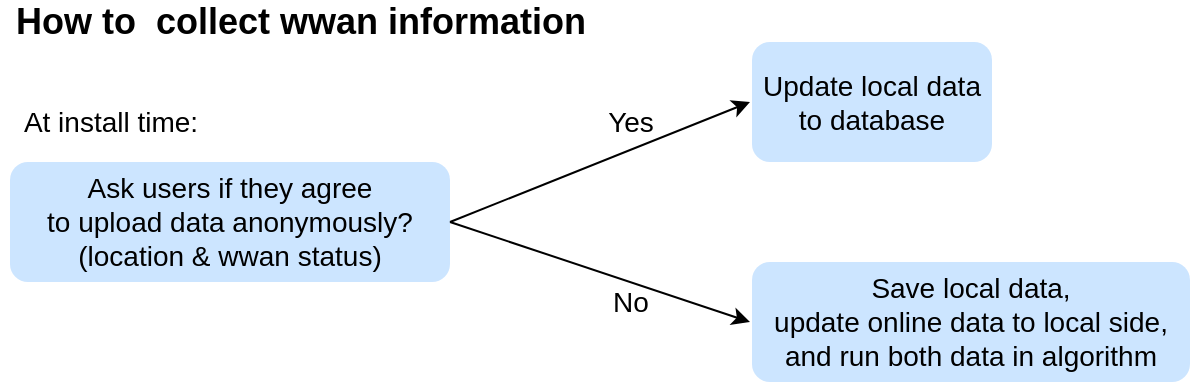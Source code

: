 <mxfile version="18.0.3" type="github">
  <diagram id="C5RBs43oDa-KdzZeNtuy" name="Page-1">
    <mxGraphModel dx="451" dy="556" grid="1" gridSize="10" guides="1" tooltips="1" connect="1" arrows="1" fold="1" page="1" pageScale="1" pageWidth="827" pageHeight="1169" math="0" shadow="0">
      <root>
        <mxCell id="WIyWlLk6GJQsqaUBKTNV-0" />
        <mxCell id="WIyWlLk6GJQsqaUBKTNV-1" parent="WIyWlLk6GJQsqaUBKTNV-0" />
        <mxCell id="WIyWlLk6GJQsqaUBKTNV-2" value="" style="rounded=0;html=1;jettySize=auto;orthogonalLoop=1;fontSize=11;endArrow=block;endFill=0;endSize=8;strokeWidth=1;shadow=0;labelBackgroundColor=none;edgeStyle=orthogonalEdgeStyle;" parent="WIyWlLk6GJQsqaUBKTNV-1" target="WIyWlLk6GJQsqaUBKTNV-6" edge="1">
          <mxGeometry relative="1" as="geometry">
            <mxPoint x="220" y="120" as="sourcePoint" />
          </mxGeometry>
        </mxCell>
        <mxCell id="WIyWlLk6GJQsqaUBKTNV-4" value="Yes" style="rounded=0;html=1;jettySize=auto;orthogonalLoop=1;fontSize=11;endArrow=block;endFill=0;endSize=8;strokeWidth=1;shadow=0;labelBackgroundColor=none;edgeStyle=orthogonalEdgeStyle;" parent="WIyWlLk6GJQsqaUBKTNV-1" target="WIyWlLk6GJQsqaUBKTNV-10" edge="1">
          <mxGeometry y="20" relative="1" as="geometry">
            <mxPoint as="offset" />
            <mxPoint x="220" y="250" as="sourcePoint" />
          </mxGeometry>
        </mxCell>
        <mxCell id="WIyWlLk6GJQsqaUBKTNV-5" value="No" style="edgeStyle=orthogonalEdgeStyle;rounded=0;html=1;jettySize=auto;orthogonalLoop=1;fontSize=11;endArrow=block;endFill=0;endSize=8;strokeWidth=1;shadow=0;labelBackgroundColor=none;" parent="WIyWlLk6GJQsqaUBKTNV-1" target="WIyWlLk6GJQsqaUBKTNV-7" edge="1">
          <mxGeometry y="10" relative="1" as="geometry">
            <mxPoint as="offset" />
            <mxPoint x="270" y="210" as="sourcePoint" />
          </mxGeometry>
        </mxCell>
        <mxCell id="WIyWlLk6GJQsqaUBKTNV-8" value="No" style="rounded=0;html=1;jettySize=auto;orthogonalLoop=1;fontSize=11;endArrow=block;endFill=0;endSize=8;strokeWidth=1;shadow=0;labelBackgroundColor=none;edgeStyle=orthogonalEdgeStyle;" parent="WIyWlLk6GJQsqaUBKTNV-1" target="WIyWlLk6GJQsqaUBKTNV-11" edge="1">
          <mxGeometry x="0.333" y="20" relative="1" as="geometry">
            <mxPoint as="offset" />
            <mxPoint x="220" y="370" as="sourcePoint" />
          </mxGeometry>
        </mxCell>
        <mxCell id="WIyWlLk6GJQsqaUBKTNV-9" value="Yes" style="edgeStyle=orthogonalEdgeStyle;rounded=0;html=1;jettySize=auto;orthogonalLoop=1;fontSize=11;endArrow=block;endFill=0;endSize=8;strokeWidth=1;shadow=0;labelBackgroundColor=none;" parent="WIyWlLk6GJQsqaUBKTNV-1" source="WIyWlLk6GJQsqaUBKTNV-10" edge="1">
          <mxGeometry y="10" relative="1" as="geometry">
            <mxPoint as="offset" />
            <mxPoint x="320" y="330" as="targetPoint" />
          </mxGeometry>
        </mxCell>
        <mxCell id="omE4Ng4qRyzgROAyP5nv-1" value="&lt;b&gt;&lt;font style=&quot;font-size: 18px;&quot;&gt;How to&amp;nbsp;&amp;nbsp;collect wwan information&lt;/font&gt;&lt;/b&gt;" style="text;html=1;resizable=0;autosize=1;align=center;verticalAlign=middle;points=[];fillColor=none;strokeColor=none;rounded=0;" vertex="1" parent="WIyWlLk6GJQsqaUBKTNV-1">
          <mxGeometry x="865" y="30" width="300" height="20" as="geometry" />
        </mxCell>
        <mxCell id="omE4Ng4qRyzgROAyP5nv-2" value="Ask users if they agree &lt;br&gt;to upload data anonymously? &lt;br&gt;(location &amp;amp; wwan status)" style="rounded=1;whiteSpace=wrap;html=1;fontSize=14;fillColor=#CCE5FF;strokeColor=none;" vertex="1" parent="WIyWlLk6GJQsqaUBKTNV-1">
          <mxGeometry x="870" y="110" width="220" height="60" as="geometry" />
        </mxCell>
        <mxCell id="omE4Ng4qRyzgROAyP5nv-3" value="At install time:" style="text;html=1;resizable=0;autosize=1;align=center;verticalAlign=middle;points=[];fillColor=none;strokeColor=none;rounded=0;fontSize=14;" vertex="1" parent="WIyWlLk6GJQsqaUBKTNV-1">
          <mxGeometry x="870" y="80" width="100" height="20" as="geometry" />
        </mxCell>
        <mxCell id="omE4Ng4qRyzgROAyP5nv-4" value="" style="endArrow=classic;html=1;rounded=0;fontSize=14;exitX=1;exitY=0.5;exitDx=0;exitDy=0;" edge="1" parent="WIyWlLk6GJQsqaUBKTNV-1" source="omE4Ng4qRyzgROAyP5nv-2">
          <mxGeometry width="50" height="50" relative="1" as="geometry">
            <mxPoint x="1320" y="300" as="sourcePoint" />
            <mxPoint x="1240" y="80" as="targetPoint" />
          </mxGeometry>
        </mxCell>
        <mxCell id="omE4Ng4qRyzgROAyP5nv-5" value="" style="endArrow=classic;html=1;rounded=0;fontSize=14;" edge="1" parent="WIyWlLk6GJQsqaUBKTNV-1">
          <mxGeometry width="50" height="50" relative="1" as="geometry">
            <mxPoint x="1090" y="140" as="sourcePoint" />
            <mxPoint x="1240" y="190" as="targetPoint" />
          </mxGeometry>
        </mxCell>
        <mxCell id="omE4Ng4qRyzgROAyP5nv-6" value="Yes" style="text;html=1;resizable=0;autosize=1;align=center;verticalAlign=middle;points=[];fillColor=none;strokeColor=none;rounded=0;fontSize=14;" vertex="1" parent="WIyWlLk6GJQsqaUBKTNV-1">
          <mxGeometry x="1160" y="80" width="40" height="20" as="geometry" />
        </mxCell>
        <mxCell id="omE4Ng4qRyzgROAyP5nv-7" value="No" style="text;html=1;resizable=0;autosize=1;align=center;verticalAlign=middle;points=[];fillColor=none;strokeColor=none;rounded=0;fontSize=14;" vertex="1" parent="WIyWlLk6GJQsqaUBKTNV-1">
          <mxGeometry x="1165" y="170" width="30" height="20" as="geometry" />
        </mxCell>
        <mxCell id="omE4Ng4qRyzgROAyP5nv-12" value="Update local data&lt;br&gt;to database" style="rounded=1;whiteSpace=wrap;html=1;fontSize=14;fillColor=#CCE5FF;strokeColor=none;" vertex="1" parent="WIyWlLk6GJQsqaUBKTNV-1">
          <mxGeometry x="1241" y="50" width="120" height="60" as="geometry" />
        </mxCell>
        <mxCell id="omE4Ng4qRyzgROAyP5nv-13" value="Save local data,&lt;br&gt;update online data to local side,&lt;br&gt;and run both data in algorithm" style="rounded=1;whiteSpace=wrap;html=1;fontSize=14;fillColor=#CCE5FF;strokeColor=none;" vertex="1" parent="WIyWlLk6GJQsqaUBKTNV-1">
          <mxGeometry x="1241" y="160" width="219" height="60" as="geometry" />
        </mxCell>
      </root>
    </mxGraphModel>
  </diagram>
</mxfile>

